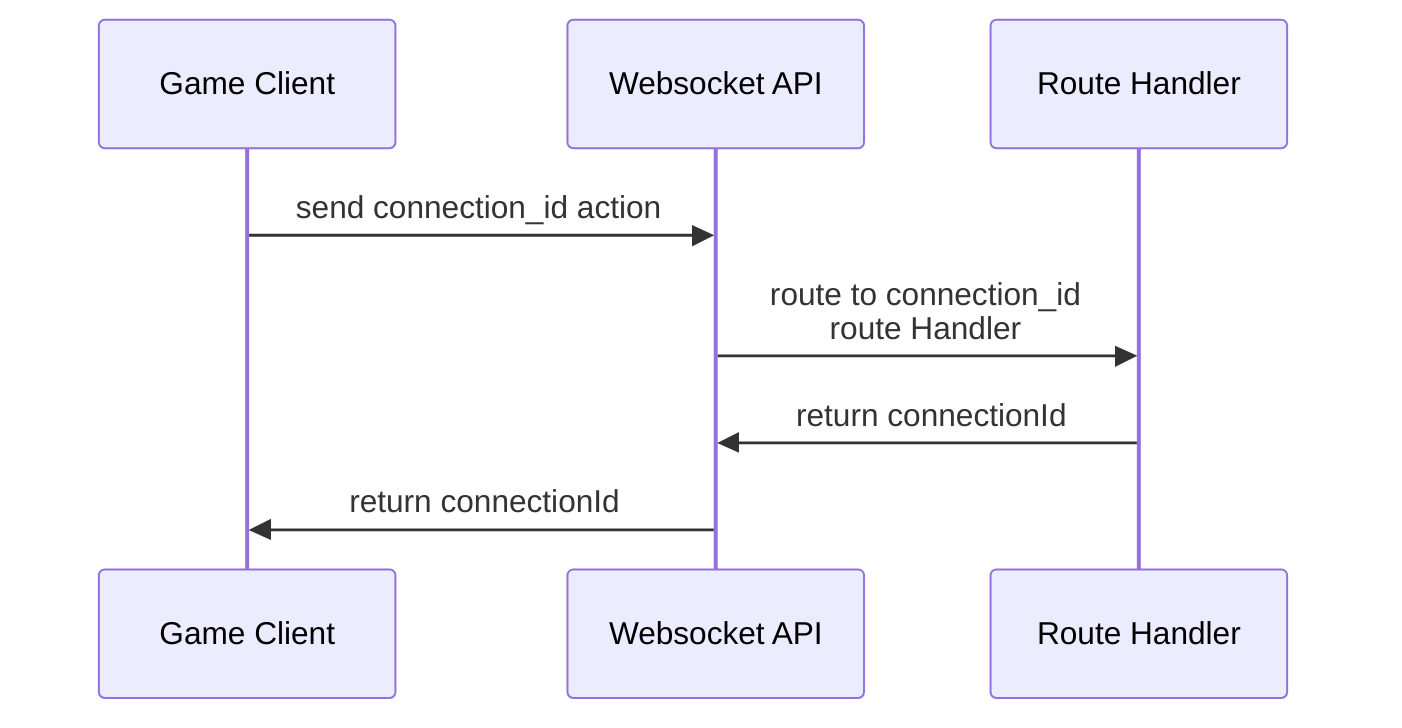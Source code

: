 sequenceDiagram
  participant GC as Game Client
  participant WA as Websocket API
  participant RH as Route Handler

  GC->>WA: send connection_id action
  WA->>RH: route to connection_id<br />route Handler
  RH->>WA: return connectionId
  WA->>GC: return connectionId